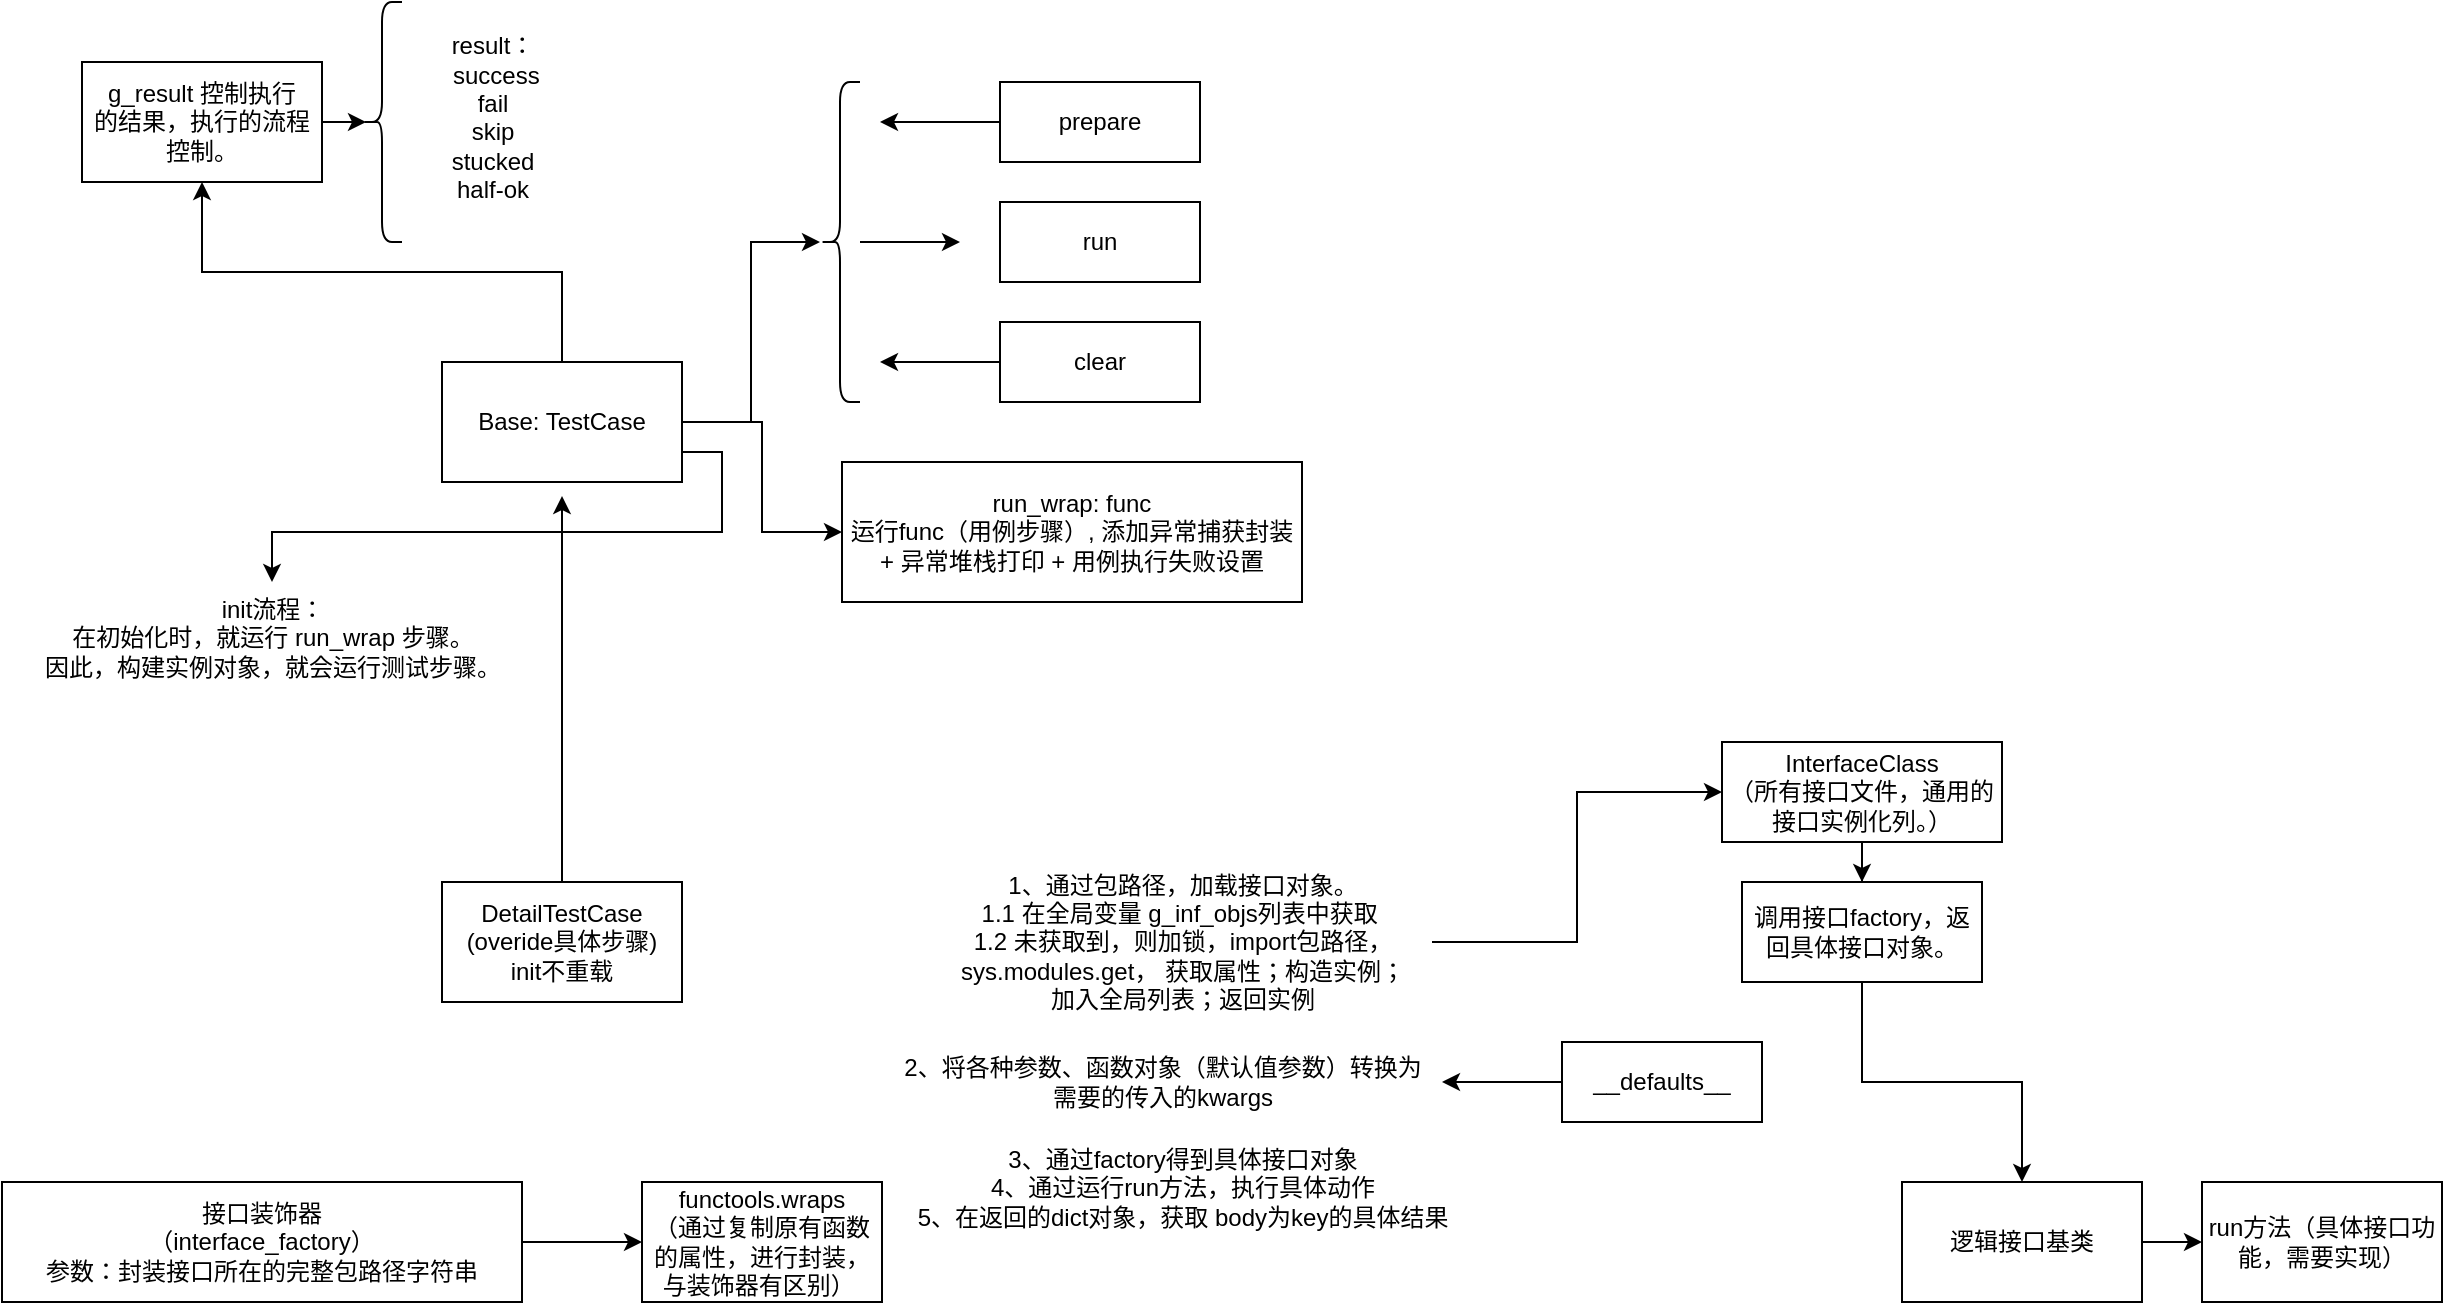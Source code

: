 <mxfile version="24.3.1" type="github">
  <diagram name="第 1 页" id="ewSvjjyqyNSf9J9h_-O3">
    <mxGraphModel dx="2590" dy="1111" grid="1" gridSize="10" guides="1" tooltips="1" connect="1" arrows="1" fold="1" page="1" pageScale="1" pageWidth="827" pageHeight="1169" math="0" shadow="0">
      <root>
        <mxCell id="0" />
        <mxCell id="1" parent="0" />
        <mxCell id="HXVIaXM9yR29M6rJM_1R-1" value="DetailTestCase&lt;div&gt;(overide具体步骤)&lt;/div&gt;&lt;div&gt;init不重载&lt;/div&gt;" style="rounded=0;whiteSpace=wrap;html=1;" vertex="1" parent="1">
          <mxGeometry x="130" y="500" width="120" height="60" as="geometry" />
        </mxCell>
        <mxCell id="HXVIaXM9yR29M6rJM_1R-21" style="edgeStyle=orthogonalEdgeStyle;rounded=0;orthogonalLoop=1;jettySize=auto;html=1;exitX=1;exitY=0.75;exitDx=0;exitDy=0;" edge="1" parent="1" source="HXVIaXM9yR29M6rJM_1R-3" target="HXVIaXM9yR29M6rJM_1R-20">
          <mxGeometry relative="1" as="geometry" />
        </mxCell>
        <mxCell id="HXVIaXM9yR29M6rJM_1R-22" style="edgeStyle=orthogonalEdgeStyle;rounded=0;orthogonalLoop=1;jettySize=auto;html=1;exitX=0.5;exitY=0;exitDx=0;exitDy=0;" edge="1" parent="1" source="HXVIaXM9yR29M6rJM_1R-3" target="HXVIaXM9yR29M6rJM_1R-23">
          <mxGeometry relative="1" as="geometry">
            <mxPoint x="190" y="150" as="targetPoint" />
          </mxGeometry>
        </mxCell>
        <mxCell id="HXVIaXM9yR29M6rJM_1R-28" style="edgeStyle=orthogonalEdgeStyle;rounded=0;orthogonalLoop=1;jettySize=auto;html=1;entryX=0;entryY=0.5;entryDx=0;entryDy=0;" edge="1" parent="1" source="HXVIaXM9yR29M6rJM_1R-3" target="HXVIaXM9yR29M6rJM_1R-27">
          <mxGeometry relative="1" as="geometry" />
        </mxCell>
        <mxCell id="HXVIaXM9yR29M6rJM_1R-3" value="Base: TestCase" style="rounded=0;whiteSpace=wrap;html=1;" vertex="1" parent="1">
          <mxGeometry x="130" y="240" width="120" height="60" as="geometry" />
        </mxCell>
        <mxCell id="HXVIaXM9yR29M6rJM_1R-4" style="edgeStyle=orthogonalEdgeStyle;rounded=0;orthogonalLoop=1;jettySize=auto;html=1;entryX=0.5;entryY=1.117;entryDx=0;entryDy=0;entryPerimeter=0;" edge="1" parent="1" source="HXVIaXM9yR29M6rJM_1R-1" target="HXVIaXM9yR29M6rJM_1R-3">
          <mxGeometry relative="1" as="geometry" />
        </mxCell>
        <mxCell id="HXVIaXM9yR29M6rJM_1R-7" style="edgeStyle=orthogonalEdgeStyle;rounded=0;orthogonalLoop=1;jettySize=auto;html=1;entryX=1;entryY=0.5;entryDx=0;entryDy=0;startArrow=classic;startFill=1;endArrow=none;endFill=0;" edge="1" parent="1" source="HXVIaXM9yR29M6rJM_1R-5" target="HXVIaXM9yR29M6rJM_1R-3">
          <mxGeometry relative="1" as="geometry" />
        </mxCell>
        <mxCell id="HXVIaXM9yR29M6rJM_1R-13" style="edgeStyle=orthogonalEdgeStyle;rounded=0;orthogonalLoop=1;jettySize=auto;html=1;" edge="1" parent="1" source="HXVIaXM9yR29M6rJM_1R-5">
          <mxGeometry relative="1" as="geometry">
            <mxPoint x="389" y="180" as="targetPoint" />
          </mxGeometry>
        </mxCell>
        <mxCell id="HXVIaXM9yR29M6rJM_1R-5" value="" style="shape=curlyBracket;whiteSpace=wrap;html=1;rounded=1;labelPosition=left;verticalLabelPosition=middle;align=right;verticalAlign=middle;" vertex="1" parent="1">
          <mxGeometry x="319" y="100" width="20" height="160" as="geometry" />
        </mxCell>
        <mxCell id="HXVIaXM9yR29M6rJM_1R-16" style="edgeStyle=orthogonalEdgeStyle;rounded=0;orthogonalLoop=1;jettySize=auto;html=1;" edge="1" parent="1" source="HXVIaXM9yR29M6rJM_1R-10">
          <mxGeometry relative="1" as="geometry">
            <mxPoint x="349" y="120" as="targetPoint" />
          </mxGeometry>
        </mxCell>
        <mxCell id="HXVIaXM9yR29M6rJM_1R-10" value="prepare" style="rounded=0;whiteSpace=wrap;html=1;" vertex="1" parent="1">
          <mxGeometry x="409" y="100" width="100" height="40" as="geometry" />
        </mxCell>
        <mxCell id="HXVIaXM9yR29M6rJM_1R-14" value="run" style="rounded=0;whiteSpace=wrap;html=1;" vertex="1" parent="1">
          <mxGeometry x="409" y="160" width="100" height="40" as="geometry" />
        </mxCell>
        <mxCell id="HXVIaXM9yR29M6rJM_1R-18" style="edgeStyle=orthogonalEdgeStyle;rounded=0;orthogonalLoop=1;jettySize=auto;html=1;" edge="1" parent="1" source="HXVIaXM9yR29M6rJM_1R-17">
          <mxGeometry relative="1" as="geometry">
            <mxPoint x="349" y="240" as="targetPoint" />
          </mxGeometry>
        </mxCell>
        <mxCell id="HXVIaXM9yR29M6rJM_1R-17" value="clear" style="rounded=0;whiteSpace=wrap;html=1;" vertex="1" parent="1">
          <mxGeometry x="409" y="220" width="100" height="40" as="geometry" />
        </mxCell>
        <mxCell id="HXVIaXM9yR29M6rJM_1R-20" value="init流程：&lt;div&gt;在初始化时，就运行 run_wrap 步骤。&lt;/div&gt;&lt;div&gt;因此，构建实例对象，就会运行测试步骤。&lt;/div&gt;&lt;div&gt;&lt;br&gt;&lt;/div&gt;" style="text;html=1;align=center;verticalAlign=middle;resizable=0;points=[];autosize=1;strokeColor=none;fillColor=none;" vertex="1" parent="1">
          <mxGeometry x="-80" y="350" width="250" height="70" as="geometry" />
        </mxCell>
        <mxCell id="HXVIaXM9yR29M6rJM_1R-23" value="g_result 控制执行&lt;div&gt;的结果，执行的流程控制。&lt;/div&gt;" style="rounded=0;whiteSpace=wrap;html=1;" vertex="1" parent="1">
          <mxGeometry x="-50" y="90" width="120" height="60" as="geometry" />
        </mxCell>
        <mxCell id="HXVIaXM9yR29M6rJM_1R-24" value="" style="shape=curlyBracket;whiteSpace=wrap;html=1;rounded=1;labelPosition=left;verticalLabelPosition=middle;align=right;verticalAlign=middle;" vertex="1" parent="1">
          <mxGeometry x="90" y="60" width="20" height="120" as="geometry" />
        </mxCell>
        <mxCell id="HXVIaXM9yR29M6rJM_1R-25" style="edgeStyle=orthogonalEdgeStyle;rounded=0;orthogonalLoop=1;jettySize=auto;html=1;entryX=0.1;entryY=0.5;entryDx=0;entryDy=0;entryPerimeter=0;" edge="1" parent="1" source="HXVIaXM9yR29M6rJM_1R-23" target="HXVIaXM9yR29M6rJM_1R-24">
          <mxGeometry relative="1" as="geometry" />
        </mxCell>
        <mxCell id="HXVIaXM9yR29M6rJM_1R-26" value="result：&lt;div&gt;&amp;nbsp;success&lt;/div&gt;&lt;div&gt;fail&lt;/div&gt;&lt;div&gt;skip&lt;/div&gt;&lt;div&gt;stucked&lt;/div&gt;&lt;div&gt;half-ok&lt;/div&gt;&lt;div&gt;&lt;br&gt;&lt;/div&gt;" style="text;html=1;align=center;verticalAlign=middle;resizable=0;points=[];autosize=1;strokeColor=none;fillColor=none;" vertex="1" parent="1">
          <mxGeometry x="120" y="70" width="70" height="110" as="geometry" />
        </mxCell>
        <mxCell id="HXVIaXM9yR29M6rJM_1R-27" value="run_wrap: func&lt;div&gt;运行func（用例步骤）, 添加异常捕获封装 + 异常堆栈打印 + 用例执行失败设置&lt;/div&gt;" style="rounded=0;whiteSpace=wrap;html=1;" vertex="1" parent="1">
          <mxGeometry x="330" y="290" width="230" height="70" as="geometry" />
        </mxCell>
        <mxCell id="HXVIaXM9yR29M6rJM_1R-32" style="edgeStyle=orthogonalEdgeStyle;rounded=0;orthogonalLoop=1;jettySize=auto;html=1;entryX=0;entryY=0.5;entryDx=0;entryDy=0;fontFamily=Helvetica;fontSize=12;fontColor=default;" edge="1" parent="1" source="HXVIaXM9yR29M6rJM_1R-29" target="HXVIaXM9yR29M6rJM_1R-31">
          <mxGeometry relative="1" as="geometry" />
        </mxCell>
        <mxCell id="HXVIaXM9yR29M6rJM_1R-29" value="接口装饰器&lt;div&gt;（interface_factory）&lt;/div&gt;&lt;div&gt;参数：封装接口所在的完整包路径字符串&lt;/div&gt;" style="rounded=0;whiteSpace=wrap;html=1;" vertex="1" parent="1">
          <mxGeometry x="-90" y="650" width="260" height="60" as="geometry" />
        </mxCell>
        <mxCell id="HXVIaXM9yR29M6rJM_1R-31" value="functools.wraps&lt;div&gt;（通过复制原有函数的属性，进行封装，与装饰器有区别）&amp;nbsp;&lt;/div&gt;" style="rounded=0;whiteSpace=wrap;html=1;strokeColor=default;align=center;verticalAlign=middle;fontFamily=Helvetica;fontSize=12;fontColor=default;fillColor=default;" vertex="1" parent="1">
          <mxGeometry x="230" y="650" width="120" height="60" as="geometry" />
        </mxCell>
        <mxCell id="HXVIaXM9yR29M6rJM_1R-35" style="edgeStyle=orthogonalEdgeStyle;rounded=0;orthogonalLoop=1;jettySize=auto;html=1;fontFamily=Helvetica;fontSize=12;fontColor=default;" edge="1" parent="1" source="HXVIaXM9yR29M6rJM_1R-33" target="HXVIaXM9yR29M6rJM_1R-34">
          <mxGeometry relative="1" as="geometry" />
        </mxCell>
        <mxCell id="HXVIaXM9yR29M6rJM_1R-33" value="__defaults__" style="rounded=0;whiteSpace=wrap;html=1;strokeColor=default;align=center;verticalAlign=middle;fontFamily=Helvetica;fontSize=12;fontColor=default;fillColor=default;" vertex="1" parent="1">
          <mxGeometry x="690" y="580" width="100" height="40" as="geometry" />
        </mxCell>
        <mxCell id="HXVIaXM9yR29M6rJM_1R-34" value="2、将各种参数、函数对象（默认值参数）转换为&lt;div&gt;需要的传入的kwargs&lt;/div&gt;" style="text;html=1;align=center;verticalAlign=middle;resizable=0;points=[];autosize=1;strokeColor=none;fillColor=none;fontFamily=Helvetica;fontSize=12;fontColor=default;" vertex="1" parent="1">
          <mxGeometry x="350" y="580" width="280" height="40" as="geometry" />
        </mxCell>
        <mxCell id="HXVIaXM9yR29M6rJM_1R-38" style="edgeStyle=orthogonalEdgeStyle;rounded=0;orthogonalLoop=1;jettySize=auto;html=1;entryX=0;entryY=0.5;entryDx=0;entryDy=0;fontFamily=Helvetica;fontSize=12;fontColor=default;" edge="1" parent="1" source="HXVIaXM9yR29M6rJM_1R-36" target="HXVIaXM9yR29M6rJM_1R-37">
          <mxGeometry relative="1" as="geometry" />
        </mxCell>
        <mxCell id="HXVIaXM9yR29M6rJM_1R-36" value="1、通过包路径，加载接口对象。&lt;div&gt;1.1 在全局变量 g_inf_objs列表中获取&amp;nbsp;&lt;/div&gt;&lt;div&gt;1.2 未获取到，则加锁，import包路径，&lt;/div&gt;&lt;div&gt;sys.modules.get， 获取属性；构造实例；&lt;/div&gt;&lt;div&gt;加入全局列表；返回实例&lt;/div&gt;" style="text;html=1;align=center;verticalAlign=middle;resizable=0;points=[];autosize=1;strokeColor=none;fillColor=none;fontFamily=Helvetica;fontSize=12;fontColor=default;" vertex="1" parent="1">
          <mxGeometry x="375" y="485" width="250" height="90" as="geometry" />
        </mxCell>
        <mxCell id="HXVIaXM9yR29M6rJM_1R-43" value="" style="edgeStyle=orthogonalEdgeStyle;rounded=0;orthogonalLoop=1;jettySize=auto;html=1;fontFamily=Helvetica;fontSize=12;fontColor=default;" edge="1" parent="1" source="HXVIaXM9yR29M6rJM_1R-37" target="HXVIaXM9yR29M6rJM_1R-42">
          <mxGeometry relative="1" as="geometry" />
        </mxCell>
        <mxCell id="HXVIaXM9yR29M6rJM_1R-37" value="InterfaceClass&lt;div&gt;（所有接口文件，通用的接口实例化列。）&lt;/div&gt;" style="rounded=0;whiteSpace=wrap;html=1;strokeColor=default;align=center;verticalAlign=middle;fontFamily=Helvetica;fontSize=12;fontColor=default;fillColor=default;" vertex="1" parent="1">
          <mxGeometry x="770" y="430" width="140" height="50" as="geometry" />
        </mxCell>
        <mxCell id="HXVIaXM9yR29M6rJM_1R-41" value="" style="edgeStyle=orthogonalEdgeStyle;rounded=0;orthogonalLoop=1;jettySize=auto;html=1;fontFamily=Helvetica;fontSize=12;fontColor=default;" edge="1" parent="1" source="HXVIaXM9yR29M6rJM_1R-39" target="HXVIaXM9yR29M6rJM_1R-40">
          <mxGeometry relative="1" as="geometry" />
        </mxCell>
        <mxCell id="HXVIaXM9yR29M6rJM_1R-39" value="逻辑接口基类" style="whiteSpace=wrap;html=1;rounded=0;strokeColor=default;align=center;verticalAlign=middle;fontFamily=Helvetica;fontSize=12;fontColor=default;fillColor=default;" vertex="1" parent="1">
          <mxGeometry x="860" y="650" width="120" height="60" as="geometry" />
        </mxCell>
        <mxCell id="HXVIaXM9yR29M6rJM_1R-40" value="run方法（具体接口功能，需要实现）" style="whiteSpace=wrap;html=1;rounded=0;strokeColor=default;align=center;verticalAlign=middle;fontFamily=Helvetica;fontSize=12;fontColor=default;fillColor=default;" vertex="1" parent="1">
          <mxGeometry x="1010" y="650" width="120" height="60" as="geometry" />
        </mxCell>
        <mxCell id="HXVIaXM9yR29M6rJM_1R-44" style="edgeStyle=orthogonalEdgeStyle;rounded=0;orthogonalLoop=1;jettySize=auto;html=1;entryX=0.5;entryY=0;entryDx=0;entryDy=0;fontFamily=Helvetica;fontSize=12;fontColor=default;" edge="1" parent="1" source="HXVIaXM9yR29M6rJM_1R-42" target="HXVIaXM9yR29M6rJM_1R-39">
          <mxGeometry relative="1" as="geometry" />
        </mxCell>
        <mxCell id="HXVIaXM9yR29M6rJM_1R-42" value="调用接口factory，返回具体接口对象。" style="whiteSpace=wrap;html=1;rounded=0;" vertex="1" parent="1">
          <mxGeometry x="780" y="500" width="120" height="50" as="geometry" />
        </mxCell>
        <mxCell id="HXVIaXM9yR29M6rJM_1R-45" value="3、通过factory得到具体接口对象&lt;div&gt;4、通过运行run方法，执行具体动作&lt;/div&gt;&lt;div&gt;5、在返回的dict对象，获取&amp;nbsp;body为key的具体结果&lt;/div&gt;" style="text;html=1;align=center;verticalAlign=middle;resizable=0;points=[];autosize=1;strokeColor=none;fillColor=none;fontFamily=Helvetica;fontSize=12;fontColor=default;" vertex="1" parent="1">
          <mxGeometry x="355" y="623" width="290" height="60" as="geometry" />
        </mxCell>
      </root>
    </mxGraphModel>
  </diagram>
</mxfile>

